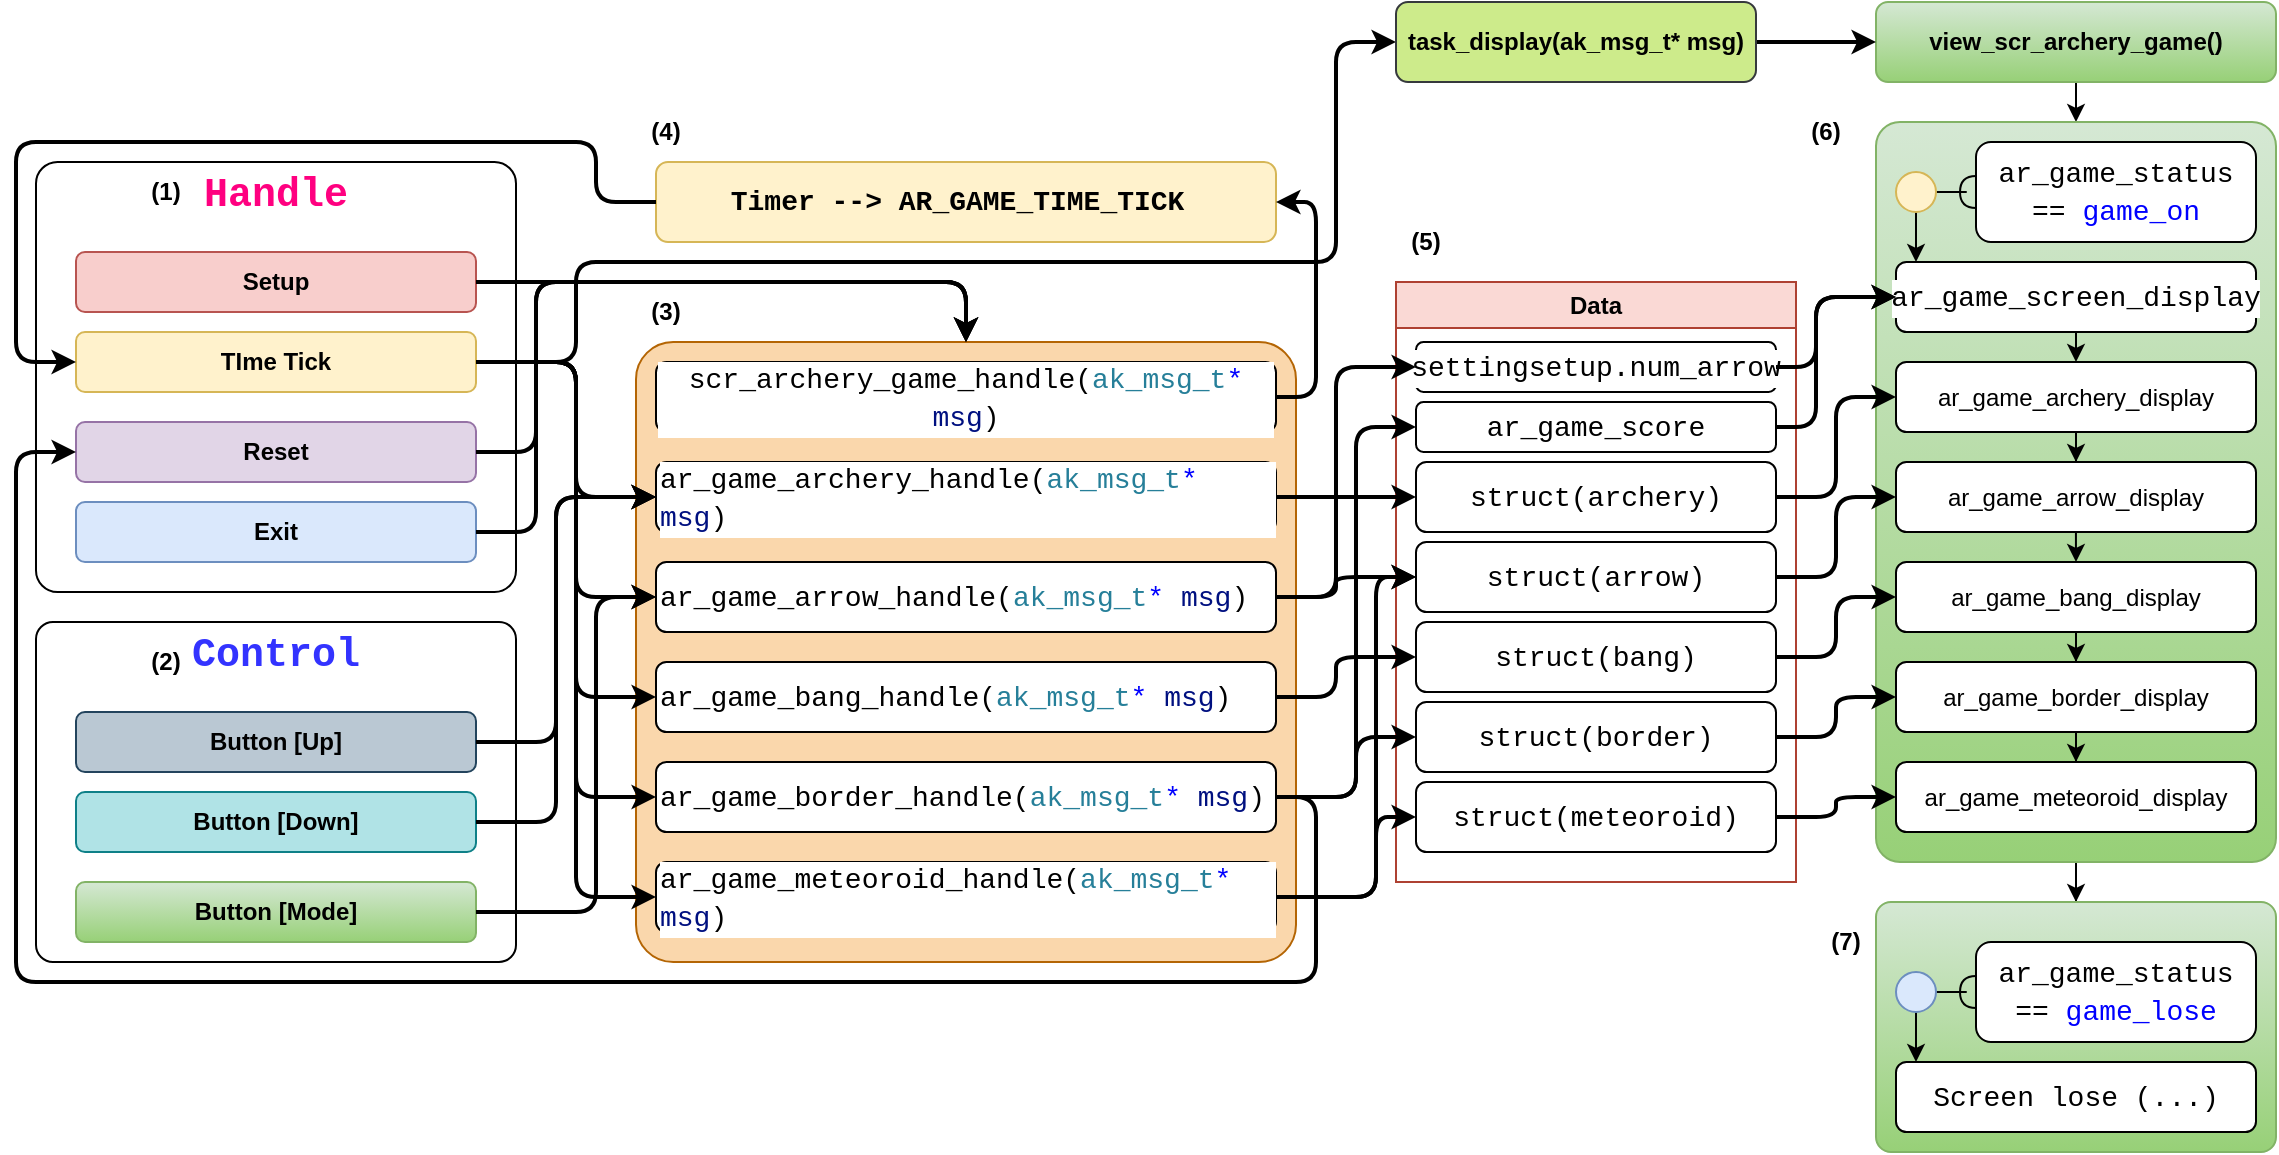 <mxfile version="21.6.8" type="device">
  <diagram name="Page-1" id="SpnayTxxRpMcUlmPbXYU">
    <mxGraphModel dx="612" dy="1035" grid="1" gridSize="10" guides="1" tooltips="1" connect="1" arrows="1" fold="1" page="1" pageScale="1" pageWidth="850" pageHeight="1100" math="0" shadow="0">
      <root>
        <mxCell id="0" />
        <mxCell id="1" parent="0" />
        <mxCell id="gv7uBPnO3ANpOGrqllnX-3" value="" style="rounded=1;whiteSpace=wrap;html=1;arcSize=6;fillColor=#fad7ac;strokeColor=#b46504;" parent="1" vertex="1">
          <mxGeometry x="640" y="250" width="330" height="310" as="geometry" />
        </mxCell>
        <mxCell id="gv7uBPnO3ANpOGrqllnX-65" value="" style="edgeStyle=orthogonalEdgeStyle;rounded=0;orthogonalLoop=1;jettySize=auto;html=1;entryX=0.5;entryY=0;entryDx=0;entryDy=0;" parent="1" target="gv7uBPnO3ANpOGrqllnX-5" edge="1">
          <mxGeometry relative="1" as="geometry">
            <mxPoint x="1360.0" y="120" as="sourcePoint" />
          </mxGeometry>
        </mxCell>
        <mxCell id="gv7uBPnO3ANpOGrqllnX-64" value="" style="edgeStyle=orthogonalEdgeStyle;rounded=0;orthogonalLoop=1;jettySize=auto;html=1;entryX=0.5;entryY=0;entryDx=0;entryDy=0;" parent="1" source="gv7uBPnO3ANpOGrqllnX-5" target="gv7uBPnO3ANpOGrqllnX-48" edge="1">
          <mxGeometry relative="1" as="geometry" />
        </mxCell>
        <mxCell id="gv7uBPnO3ANpOGrqllnX-5" value="" style="rounded=1;whiteSpace=wrap;html=1;arcSize=6;fillColor=#d5e8d4;gradientColor=#97d077;strokeColor=#82b366;" parent="1" vertex="1">
          <mxGeometry x="1260" y="140" width="200" height="370" as="geometry" />
        </mxCell>
        <mxCell id="gv7uBPnO3ANpOGrqllnX-12" value="&lt;div style=&quot;background-color: rgb(255, 255, 255); font-family: Consolas, &amp;quot;Courier New&amp;quot;, monospace; font-size: 14px; line-height: 19px;&quot;&gt;ar_game_archery_handle(&lt;span style=&quot;color: #267f99;&quot;&gt;ak_msg_t&lt;/span&gt;&lt;span style=&quot;color: #0000ff;&quot;&gt;*&lt;/span&gt; &lt;span style=&quot;color: #001080;&quot;&gt;msg&lt;/span&gt;)&lt;/div&gt;" style="rounded=1;whiteSpace=wrap;html=1;align=left;" parent="1" vertex="1">
          <mxGeometry x="650" y="310" width="310" height="35" as="geometry" />
        </mxCell>
        <mxCell id="gv7uBPnO3ANpOGrqllnX-13" value="&lt;div style=&quot;background-color: rgb(255, 255, 255); font-family: Consolas, &amp;quot;Courier New&amp;quot;, monospace; font-size: 14px; line-height: 19px;&quot;&gt;ar_game_bang_handle(&lt;span style=&quot;color: #267f99;&quot;&gt;ak_msg_t&lt;/span&gt;&lt;span style=&quot;color: #0000ff;&quot;&gt;*&lt;/span&gt; &lt;span style=&quot;color: #001080;&quot;&gt;msg&lt;/span&gt;)&lt;/div&gt;" style="rounded=1;whiteSpace=wrap;html=1;align=left;" parent="1" vertex="1">
          <mxGeometry x="650" y="410" width="310" height="35" as="geometry" />
        </mxCell>
        <mxCell id="gv7uBPnO3ANpOGrqllnX-14" value="&lt;div style=&quot;background-color: rgb(255, 255, 255); font-family: Consolas, &amp;quot;Courier New&amp;quot;, monospace; font-size: 14px; line-height: 19px;&quot;&gt;ar_game_arrow_handle(&lt;span style=&quot;color: #267f99;&quot;&gt;ak_msg_t&lt;/span&gt;&lt;span style=&quot;color: #0000ff;&quot;&gt;*&lt;/span&gt; &lt;span style=&quot;color: #001080;&quot;&gt;msg&lt;/span&gt;)&lt;/div&gt;" style="rounded=1;whiteSpace=wrap;html=1;align=left;" parent="1" vertex="1">
          <mxGeometry x="650" y="360" width="310" height="35" as="geometry" />
        </mxCell>
        <mxCell id="gv7uBPnO3ANpOGrqllnX-15" value="&lt;div style=&quot;background-color: rgb(255, 255, 255); font-family: Consolas, &amp;quot;Courier New&amp;quot;, monospace; font-size: 14px; line-height: 19px;&quot;&gt;ar_game_border_handle(&lt;span style=&quot;color: #267f99;&quot;&gt;ak_msg_t&lt;/span&gt;&lt;span style=&quot;color: #0000ff;&quot;&gt;*&lt;/span&gt; &lt;span style=&quot;color: #001080;&quot;&gt;msg&lt;/span&gt;)&lt;/div&gt;" style="rounded=1;whiteSpace=wrap;html=1;align=left;" parent="1" vertex="1">
          <mxGeometry x="650" y="460" width="310" height="35" as="geometry" />
        </mxCell>
        <mxCell id="gv7uBPnO3ANpOGrqllnX-17" value="&lt;div style=&quot;background-color: rgb(255, 255, 255); font-family: Consolas, &amp;quot;Courier New&amp;quot;, monospace; font-size: 14px; line-height: 19px;&quot;&gt;ar_game_meteoroid_handle(&lt;span style=&quot;color: #267f99;&quot;&gt;ak_msg_t&lt;/span&gt;&lt;span style=&quot;color: #0000ff;&quot;&gt;*&lt;/span&gt; &lt;span style=&quot;color: #001080;&quot;&gt;msg&lt;/span&gt;)&lt;/div&gt;" style="rounded=1;whiteSpace=wrap;html=1;align=left;" parent="1" vertex="1">
          <mxGeometry x="650" y="510" width="310" height="35" as="geometry" />
        </mxCell>
        <mxCell id="gv7uBPnO3ANpOGrqllnX-33" value="" style="edgeStyle=orthogonalEdgeStyle;rounded=0;orthogonalLoop=1;jettySize=auto;html=1;exitX=0.5;exitY=1;exitDx=0;exitDy=0;entryX=0.5;entryY=0;entryDx=0;entryDy=0;" parent="1" source="gv7uBPnO3ANpOGrqllnX-28" target="gv7uBPnO3ANpOGrqllnX-24" edge="1">
          <mxGeometry relative="1" as="geometry" />
        </mxCell>
        <mxCell id="gv7uBPnO3ANpOGrqllnX-37" value="" style="edgeStyle=orthogonalEdgeStyle;rounded=0;orthogonalLoop=1;jettySize=auto;html=1;entryX=0.5;entryY=0;entryDx=0;entryDy=0;" parent="1" source="gv7uBPnO3ANpOGrqllnX-24" target="gv7uBPnO3ANpOGrqllnX-26" edge="1">
          <mxGeometry relative="1" as="geometry" />
        </mxCell>
        <mxCell id="gv7uBPnO3ANpOGrqllnX-24" value="ar_game_archery_display" style="rounded=1;whiteSpace=wrap;html=1;" parent="1" vertex="1">
          <mxGeometry x="1270" y="260" width="180" height="35" as="geometry" />
        </mxCell>
        <mxCell id="gv7uBPnO3ANpOGrqllnX-41" value="" style="edgeStyle=orthogonalEdgeStyle;rounded=0;orthogonalLoop=1;jettySize=auto;html=1;entryX=0.5;entryY=0;entryDx=0;entryDy=0;" parent="1" source="gv7uBPnO3ANpOGrqllnX-25" target="gv7uBPnO3ANpOGrqllnX-27" edge="1">
          <mxGeometry relative="1" as="geometry" />
        </mxCell>
        <mxCell id="gv7uBPnO3ANpOGrqllnX-25" value="ar_game_bang_display" style="rounded=1;whiteSpace=wrap;html=1;" parent="1" vertex="1">
          <mxGeometry x="1270" y="360" width="180" height="35" as="geometry" />
        </mxCell>
        <mxCell id="gv7uBPnO3ANpOGrqllnX-40" value="" style="edgeStyle=orthogonalEdgeStyle;rounded=0;orthogonalLoop=1;jettySize=auto;html=1;entryX=0.5;entryY=0;entryDx=0;entryDy=0;" parent="1" target="gv7uBPnO3ANpOGrqllnX-25" edge="1">
          <mxGeometry relative="1" as="geometry">
            <mxPoint x="1359.97" y="340" as="sourcePoint" />
            <mxPoint x="1359.97" y="355" as="targetPoint" />
          </mxGeometry>
        </mxCell>
        <mxCell id="gv7uBPnO3ANpOGrqllnX-26" value="ar_game_arrow_display" style="rounded=1;whiteSpace=wrap;html=1;" parent="1" vertex="1">
          <mxGeometry x="1270" y="310" width="180" height="35" as="geometry" />
        </mxCell>
        <mxCell id="gv7uBPnO3ANpOGrqllnX-42" value="" style="edgeStyle=orthogonalEdgeStyle;rounded=0;orthogonalLoop=1;jettySize=auto;html=1;" parent="1" source="gv7uBPnO3ANpOGrqllnX-27" target="gv7uBPnO3ANpOGrqllnX-29" edge="1">
          <mxGeometry relative="1" as="geometry" />
        </mxCell>
        <mxCell id="gv7uBPnO3ANpOGrqllnX-27" value="ar_game_border_display" style="rounded=1;whiteSpace=wrap;html=1;" parent="1" vertex="1">
          <mxGeometry x="1270" y="410" width="180" height="35" as="geometry" />
        </mxCell>
        <mxCell id="gv7uBPnO3ANpOGrqllnX-28" value="&lt;div style=&quot;background-color: rgb(255, 255, 255); font-family: Consolas, &amp;quot;Courier New&amp;quot;, monospace; font-size: 14px; line-height: 19px;&quot;&gt;ar_game_screen_display&lt;/div&gt;" style="rounded=1;whiteSpace=wrap;html=1;" parent="1" vertex="1">
          <mxGeometry x="1270" y="210" width="180" height="35" as="geometry" />
        </mxCell>
        <mxCell id="gv7uBPnO3ANpOGrqllnX-29" value="ar_game_meteoroid_display" style="rounded=1;whiteSpace=wrap;html=1;" parent="1" vertex="1">
          <mxGeometry x="1270" y="460" width="180" height="35" as="geometry" />
        </mxCell>
        <mxCell id="gv7uBPnO3ANpOGrqllnX-44" value="" style="edgeStyle=orthogonalEdgeStyle;rounded=1;orthogonalLoop=1;jettySize=auto;html=1;endArrow=halfCircle;endFill=0;" parent="1" source="gv7uBPnO3ANpOGrqllnX-45" target="gv7uBPnO3ANpOGrqllnX-46" edge="1">
          <mxGeometry relative="1" as="geometry" />
        </mxCell>
        <mxCell id="gv7uBPnO3ANpOGrqllnX-47" value="" style="edgeStyle=orthogonalEdgeStyle;rounded=0;orthogonalLoop=1;jettySize=auto;html=1;" parent="1" source="gv7uBPnO3ANpOGrqllnX-45" edge="1">
          <mxGeometry relative="1" as="geometry">
            <mxPoint x="1280" y="210" as="targetPoint" />
            <Array as="points">
              <mxPoint x="1280" y="210" />
            </Array>
          </mxGeometry>
        </mxCell>
        <mxCell id="gv7uBPnO3ANpOGrqllnX-45" value="" style="ellipse;whiteSpace=wrap;html=1;rounded=1;fillColor=#fff2cc;strokeColor=#d6b656;" parent="1" vertex="1">
          <mxGeometry x="1270" y="165" width="20" height="20" as="geometry" />
        </mxCell>
        <mxCell id="gv7uBPnO3ANpOGrqllnX-46" value="&lt;div style=&quot;background-color: rgb(255, 255, 255); font-family: Consolas, &amp;quot;Courier New&amp;quot;, monospace; font-size: 14px; line-height: 19px;&quot;&gt;&lt;div style=&quot;line-height: 19px;&quot;&gt;ar_game_status&lt;/div&gt;&lt;div style=&quot;line-height: 19px;&quot;&gt;== &lt;span style=&quot;color: #0000ff;&quot;&gt;game_on&lt;/span&gt;&lt;/div&gt;&lt;/div&gt;" style="whiteSpace=wrap;html=1;rounded=1;" parent="1" vertex="1">
          <mxGeometry x="1310" y="150" width="140" height="50" as="geometry" />
        </mxCell>
        <mxCell id="gv7uBPnO3ANpOGrqllnX-48" value="" style="rounded=1;whiteSpace=wrap;html=1;arcSize=6;fillColor=#d5e8d4;gradientColor=#97d077;strokeColor=#82b366;" parent="1" vertex="1">
          <mxGeometry x="1260" y="530" width="200" height="125" as="geometry" />
        </mxCell>
        <mxCell id="gv7uBPnO3ANpOGrqllnX-58" value="&lt;div style=&quot;background-color: rgb(255, 255, 255); font-family: Consolas, &amp;quot;Courier New&amp;quot;, monospace; font-size: 14px; line-height: 19px;&quot;&gt;Screen lose (...)&lt;/div&gt;" style="rounded=1;whiteSpace=wrap;html=1;" parent="1" vertex="1">
          <mxGeometry x="1270" y="610" width="180" height="35" as="geometry" />
        </mxCell>
        <mxCell id="gv7uBPnO3ANpOGrqllnX-60" value="" style="edgeStyle=orthogonalEdgeStyle;rounded=1;orthogonalLoop=1;jettySize=auto;html=1;endArrow=halfCircle;endFill=0;" parent="1" source="gv7uBPnO3ANpOGrqllnX-62" target="gv7uBPnO3ANpOGrqllnX-63" edge="1">
          <mxGeometry relative="1" as="geometry" />
        </mxCell>
        <mxCell id="gv7uBPnO3ANpOGrqllnX-61" value="" style="edgeStyle=orthogonalEdgeStyle;rounded=0;orthogonalLoop=1;jettySize=auto;html=1;" parent="1" source="gv7uBPnO3ANpOGrqllnX-62" edge="1">
          <mxGeometry relative="1" as="geometry">
            <mxPoint x="1280" y="610" as="targetPoint" />
            <Array as="points">
              <mxPoint x="1280" y="610" />
            </Array>
          </mxGeometry>
        </mxCell>
        <mxCell id="gv7uBPnO3ANpOGrqllnX-62" value="" style="ellipse;whiteSpace=wrap;html=1;rounded=1;fillColor=#dae8fc;strokeColor=#6c8ebf;" parent="1" vertex="1">
          <mxGeometry x="1270" y="565" width="20" height="20" as="geometry" />
        </mxCell>
        <mxCell id="gv7uBPnO3ANpOGrqllnX-63" value="&lt;div style=&quot;background-color: rgb(255, 255, 255); font-family: Consolas, &amp;quot;Courier New&amp;quot;, monospace; font-size: 14px; line-height: 19px;&quot;&gt;&lt;div style=&quot;line-height: 19px;&quot;&gt;ar_game_status&lt;/div&gt;&lt;div style=&quot;line-height: 19px;&quot;&gt;== &lt;span style=&quot;color: #0000ff;&quot;&gt;game_lose&lt;/span&gt;&lt;/div&gt;&lt;/div&gt;" style="whiteSpace=wrap;html=1;rounded=1;" parent="1" vertex="1">
          <mxGeometry x="1310" y="550" width="140" height="50" as="geometry" />
        </mxCell>
        <mxCell id="gv7uBPnO3ANpOGrqllnX-68" value="Data" style="swimlane;whiteSpace=wrap;html=1;fillColor=#fad9d5;strokeColor=#ae4132;" parent="1" vertex="1">
          <mxGeometry x="1020" y="220" width="200" height="300" as="geometry" />
        </mxCell>
        <mxCell id="gv7uBPnO3ANpOGrqllnX-69" value="&lt;div style=&quot;background-color: rgb(255, 255, 255); font-family: Consolas, &amp;quot;Courier New&amp;quot;, monospace; font-size: 14px; line-height: 19px;&quot;&gt;settingsetup.num_arrow&lt;/div&gt;" style="rounded=1;whiteSpace=wrap;html=1;" parent="gv7uBPnO3ANpOGrqllnX-68" vertex="1">
          <mxGeometry x="10" y="30" width="180" height="25" as="geometry" />
        </mxCell>
        <mxCell id="gv7uBPnO3ANpOGrqllnX-70" value="&lt;div style=&quot;background-color: rgb(255, 255, 255); font-family: Consolas, &amp;quot;Courier New&amp;quot;, monospace; font-size: 14px; line-height: 19px;&quot;&gt;&lt;div style=&quot;line-height: 19px;&quot;&gt;ar_game_score&lt;/div&gt;&lt;/div&gt;" style="rounded=1;whiteSpace=wrap;html=1;" parent="gv7uBPnO3ANpOGrqllnX-68" vertex="1">
          <mxGeometry x="10" y="60" width="180" height="25" as="geometry" />
        </mxCell>
        <mxCell id="gv7uBPnO3ANpOGrqllnX-71" value="&lt;div style=&quot;background-color: rgb(255, 255, 255); font-family: Consolas, &amp;quot;Courier New&amp;quot;, monospace; font-size: 14px; line-height: 19px;&quot;&gt;&lt;div style=&quot;line-height: 19px;&quot;&gt;struct(archery)&lt;/div&gt;&lt;/div&gt;" style="rounded=1;whiteSpace=wrap;html=1;" parent="gv7uBPnO3ANpOGrqllnX-68" vertex="1">
          <mxGeometry x="10" y="90" width="180" height="35" as="geometry" />
        </mxCell>
        <mxCell id="gv7uBPnO3ANpOGrqllnX-72" value="&lt;div style=&quot;background-color: rgb(255, 255, 255); font-family: Consolas, &amp;quot;Courier New&amp;quot;, monospace; font-size: 14px; line-height: 19px;&quot;&gt;&lt;div style=&quot;line-height: 19px;&quot;&gt;struct(arrow)&lt;/div&gt;&lt;/div&gt;" style="rounded=1;whiteSpace=wrap;html=1;" parent="gv7uBPnO3ANpOGrqllnX-68" vertex="1">
          <mxGeometry x="10" y="130" width="180" height="35" as="geometry" />
        </mxCell>
        <mxCell id="gv7uBPnO3ANpOGrqllnX-73" value="&lt;div style=&quot;background-color: rgb(255, 255, 255); font-family: Consolas, &amp;quot;Courier New&amp;quot;, monospace; font-size: 14px; line-height: 19px;&quot;&gt;&lt;div style=&quot;line-height: 19px;&quot;&gt;struct(bang)&lt;/div&gt;&lt;/div&gt;" style="rounded=1;whiteSpace=wrap;html=1;" parent="gv7uBPnO3ANpOGrqllnX-68" vertex="1">
          <mxGeometry x="10" y="170" width="180" height="35" as="geometry" />
        </mxCell>
        <mxCell id="gv7uBPnO3ANpOGrqllnX-74" value="&lt;div style=&quot;background-color: rgb(255, 255, 255); font-family: Consolas, &amp;quot;Courier New&amp;quot;, monospace; font-size: 14px; line-height: 19px;&quot;&gt;&lt;div style=&quot;line-height: 19px;&quot;&gt;struct(border)&lt;/div&gt;&lt;/div&gt;" style="rounded=1;whiteSpace=wrap;html=1;" parent="gv7uBPnO3ANpOGrqllnX-68" vertex="1">
          <mxGeometry x="10" y="210" width="180" height="35" as="geometry" />
        </mxCell>
        <mxCell id="gv7uBPnO3ANpOGrqllnX-75" value="&lt;div style=&quot;background-color: rgb(255, 255, 255); font-family: Consolas, &amp;quot;Courier New&amp;quot;, monospace; font-size: 14px; line-height: 19px;&quot;&gt;&lt;div style=&quot;line-height: 19px;&quot;&gt;struct(meteoroid)&lt;/div&gt;&lt;/div&gt;" style="rounded=1;whiteSpace=wrap;html=1;" parent="gv7uBPnO3ANpOGrqllnX-68" vertex="1">
          <mxGeometry x="10" y="250" width="180" height="35" as="geometry" />
        </mxCell>
        <mxCell id="gv7uBPnO3ANpOGrqllnX-2" value="&lt;div style=&quot;background-color: rgb(255, 255, 255); font-family: Consolas, &amp;quot;Courier New&amp;quot;, monospace; font-size: 14px; line-height: 19px;&quot;&gt;scr_archery_game_handle(&lt;span style=&quot;color: #267f99;&quot;&gt;ak_msg_t&lt;/span&gt;&lt;span style=&quot;color: #0000ff;&quot;&gt;*&lt;/span&gt; &lt;span style=&quot;color: #001080;&quot;&gt;msg&lt;/span&gt;)&lt;/div&gt;" style="rounded=1;whiteSpace=wrap;html=1;" parent="1" vertex="1">
          <mxGeometry x="650" y="260" width="310" height="35" as="geometry" />
        </mxCell>
        <mxCell id="gv7uBPnO3ANpOGrqllnX-77" value="&lt;div style=&quot;background-color: rgb(255, 255, 255); font-family: Consolas, &amp;quot;Courier New&amp;quot;, monospace; line-height: 19px;&quot;&gt;&lt;font color=&quot;#ff0080&quot; style=&quot;font-size: 20px;&quot;&gt;&lt;b&gt;Handle&lt;/b&gt;&lt;/font&gt;&lt;/div&gt;" style="rounded=1;whiteSpace=wrap;html=1;verticalAlign=top;arcSize=5;" parent="1" vertex="1">
          <mxGeometry x="340" y="160" width="240" height="215" as="geometry" />
        </mxCell>
        <mxCell id="gv7uBPnO3ANpOGrqllnX-6" value="Setup" style="rounded=1;whiteSpace=wrap;html=1;fillColor=#f8cecc;strokeColor=#b85450;fontStyle=1" parent="1" vertex="1">
          <mxGeometry x="360" y="205" width="200" height="30" as="geometry" />
        </mxCell>
        <mxCell id="gv7uBPnO3ANpOGrqllnX-7" value="Exit" style="rounded=1;whiteSpace=wrap;html=1;fontStyle=1;fillColor=#dae8fc;strokeColor=#6c8ebf;" parent="1" vertex="1">
          <mxGeometry x="360" y="330" width="200" height="30" as="geometry" />
        </mxCell>
        <mxCell id="gv7uBPnO3ANpOGrqllnX-8" value="TIme Tick" style="rounded=1;whiteSpace=wrap;html=1;fontStyle=1;fillColor=#fff2cc;strokeColor=#d6b656;" parent="1" vertex="1">
          <mxGeometry x="360" y="245" width="200" height="30" as="geometry" />
        </mxCell>
        <mxCell id="gv7uBPnO3ANpOGrqllnX-78" value="Reset" style="rounded=1;whiteSpace=wrap;html=1;fontStyle=1;fillColor=#e1d5e7;strokeColor=#9673a6;" parent="1" vertex="1">
          <mxGeometry x="360" y="290" width="200" height="30" as="geometry" />
        </mxCell>
        <mxCell id="gv7uBPnO3ANpOGrqllnX-79" value="&lt;div style=&quot;background-color: rgb(255, 255, 255); font-family: Consolas, &amp;quot;Courier New&amp;quot;, monospace; line-height: 19px;&quot;&gt;&lt;font color=&quot;#3333ff&quot; style=&quot;font-size: 20px;&quot;&gt;&lt;b&gt;Control&lt;/b&gt;&lt;/font&gt;&lt;/div&gt;" style="rounded=1;whiteSpace=wrap;html=1;verticalAlign=top;arcSize=5;" parent="1" vertex="1">
          <mxGeometry x="340" y="390" width="240" height="170" as="geometry" />
        </mxCell>
        <mxCell id="gv7uBPnO3ANpOGrqllnX-80" value="Button [Up]" style="rounded=1;whiteSpace=wrap;html=1;fillColor=#bac8d3;strokeColor=#23445d;fontStyle=1" parent="1" vertex="1">
          <mxGeometry x="360" y="435" width="200" height="30" as="geometry" />
        </mxCell>
        <mxCell id="gv7uBPnO3ANpOGrqllnX-82" value="Button [Down]" style="rounded=1;whiteSpace=wrap;html=1;fillColor=#b0e3e6;strokeColor=#0e8088;fontStyle=1" parent="1" vertex="1">
          <mxGeometry x="360" y="475" width="200" height="30" as="geometry" />
        </mxCell>
        <mxCell id="gv7uBPnO3ANpOGrqllnX-83" value="Button [Mode]" style="rounded=1;whiteSpace=wrap;html=1;fillColor=#d5e8d4;gradientColor=#97d077;strokeColor=#82b366;fontStyle=1" parent="1" vertex="1">
          <mxGeometry x="360" y="520" width="200" height="30" as="geometry" />
        </mxCell>
        <mxCell id="gv7uBPnO3ANpOGrqllnX-85" value="" style="edgeStyle=orthogonalEdgeStyle;orthogonalLoop=1;jettySize=auto;html=1;entryX=0;entryY=0.5;entryDx=0;entryDy=0;strokeWidth=2;shadow=0;exitX=1;exitY=0.5;exitDx=0;exitDy=0;rounded=1;" parent="1" source="gv7uBPnO3ANpOGrqllnX-8" target="gv7uBPnO3ANpOGrqllnX-12" edge="1">
          <mxGeometry relative="1" as="geometry">
            <Array as="points">
              <mxPoint x="610" y="260" />
              <mxPoint x="610" y="328" />
            </Array>
          </mxGeometry>
        </mxCell>
        <mxCell id="gv7uBPnO3ANpOGrqllnX-86" value="" style="edgeStyle=orthogonalEdgeStyle;orthogonalLoop=1;jettySize=auto;html=1;entryX=0;entryY=0.5;entryDx=0;entryDy=0;strokeWidth=2;shadow=0;exitX=1;exitY=0.5;exitDx=0;exitDy=0;rounded=1;" parent="1" source="gv7uBPnO3ANpOGrqllnX-8" target="gv7uBPnO3ANpOGrqllnX-14" edge="1">
          <mxGeometry relative="1" as="geometry">
            <mxPoint x="560" y="220" as="sourcePoint" />
            <mxPoint x="650" y="330" as="targetPoint" />
            <Array as="points">
              <mxPoint x="610" y="260" />
              <mxPoint x="610" y="378" />
            </Array>
          </mxGeometry>
        </mxCell>
        <mxCell id="gv7uBPnO3ANpOGrqllnX-87" value="" style="edgeStyle=orthogonalEdgeStyle;orthogonalLoop=1;jettySize=auto;html=1;entryX=0;entryY=0.5;entryDx=0;entryDy=0;strokeWidth=2;shadow=0;exitX=1;exitY=0.5;exitDx=0;exitDy=0;rounded=1;" parent="1" source="gv7uBPnO3ANpOGrqllnX-8" target="gv7uBPnO3ANpOGrqllnX-13" edge="1">
          <mxGeometry relative="1" as="geometry">
            <mxPoint x="580" y="240" as="sourcePoint" />
            <mxPoint x="670" y="348" as="targetPoint" />
            <Array as="points">
              <mxPoint x="610" y="260" />
              <mxPoint x="610" y="428" />
            </Array>
          </mxGeometry>
        </mxCell>
        <mxCell id="gv7uBPnO3ANpOGrqllnX-88" value="" style="edgeStyle=orthogonalEdgeStyle;orthogonalLoop=1;jettySize=auto;html=1;entryX=0;entryY=0.5;entryDx=0;entryDy=0;strokeWidth=2;shadow=0;exitX=1;exitY=0.5;exitDx=0;exitDy=0;rounded=1;" parent="1" source="gv7uBPnO3ANpOGrqllnX-8" target="gv7uBPnO3ANpOGrqllnX-15" edge="1">
          <mxGeometry relative="1" as="geometry">
            <mxPoint x="560" y="220" as="sourcePoint" />
            <mxPoint x="680" y="358" as="targetPoint" />
            <Array as="points">
              <mxPoint x="610" y="260" />
              <mxPoint x="610" y="478" />
            </Array>
          </mxGeometry>
        </mxCell>
        <mxCell id="gv7uBPnO3ANpOGrqllnX-89" value="" style="edgeStyle=orthogonalEdgeStyle;orthogonalLoop=1;jettySize=auto;html=1;entryX=0;entryY=0.5;entryDx=0;entryDy=0;strokeWidth=2;shadow=0;exitX=1;exitY=0.5;exitDx=0;exitDy=0;rounded=1;" parent="1" source="gv7uBPnO3ANpOGrqllnX-8" target="gv7uBPnO3ANpOGrqllnX-17" edge="1">
          <mxGeometry relative="1" as="geometry">
            <mxPoint x="600" y="260" as="sourcePoint" />
            <mxPoint x="690" y="368" as="targetPoint" />
            <Array as="points">
              <mxPoint x="610" y="260" />
              <mxPoint x="610" y="528" />
            </Array>
          </mxGeometry>
        </mxCell>
        <mxCell id="gv7uBPnO3ANpOGrqllnX-90" value="" style="edgeStyle=orthogonalEdgeStyle;orthogonalLoop=1;jettySize=auto;html=1;entryX=0;entryY=0.5;entryDx=0;entryDy=0;strokeWidth=2;curved=1;shadow=0;exitX=1;exitY=0.5;exitDx=0;exitDy=0;" parent="1" source="gv7uBPnO3ANpOGrqllnX-12" target="gv7uBPnO3ANpOGrqllnX-71" edge="1">
          <mxGeometry relative="1" as="geometry">
            <mxPoint x="920" y="223.5" as="sourcePoint" />
            <mxPoint x="1010" y="531.5" as="targetPoint" />
          </mxGeometry>
        </mxCell>
        <mxCell id="gv7uBPnO3ANpOGrqllnX-91" value="" style="edgeStyle=orthogonalEdgeStyle;orthogonalLoop=1;jettySize=auto;html=1;entryX=0;entryY=0.5;entryDx=0;entryDy=0;strokeWidth=2;shadow=0;exitX=1;exitY=0.5;exitDx=0;exitDy=0;rounded=1;" parent="1" source="gv7uBPnO3ANpOGrqllnX-14" target="gv7uBPnO3ANpOGrqllnX-72" edge="1">
          <mxGeometry relative="1" as="geometry">
            <mxPoint x="929.48" y="216" as="sourcePoint" />
            <mxPoint x="1019.48" y="524" as="targetPoint" />
            <Array as="points">
              <mxPoint x="990" y="378" />
              <mxPoint x="990" y="368" />
            </Array>
          </mxGeometry>
        </mxCell>
        <mxCell id="gv7uBPnO3ANpOGrqllnX-92" value="" style="edgeStyle=orthogonalEdgeStyle;orthogonalLoop=1;jettySize=auto;html=1;entryX=0;entryY=0.5;entryDx=0;entryDy=0;strokeWidth=2;shadow=0;exitX=1;exitY=0.5;exitDx=0;exitDy=0;rounded=1;" parent="1" source="gv7uBPnO3ANpOGrqllnX-17" target="gv7uBPnO3ANpOGrqllnX-75" edge="1">
          <mxGeometry relative="1" as="geometry">
            <mxPoint x="960" y="421" as="sourcePoint" />
            <mxPoint x="1050" y="729" as="targetPoint" />
            <Array as="points">
              <mxPoint x="1010" y="528" />
              <mxPoint x="1010" y="488" />
            </Array>
          </mxGeometry>
        </mxCell>
        <mxCell id="gv7uBPnO3ANpOGrqllnX-93" value="" style="edgeStyle=orthogonalEdgeStyle;orthogonalLoop=1;jettySize=auto;html=1;entryX=0;entryY=0.5;entryDx=0;entryDy=0;strokeWidth=2;shadow=0;exitX=1;exitY=0.5;exitDx=0;exitDy=0;rounded=1;" parent="1" source="gv7uBPnO3ANpOGrqllnX-17" target="gv7uBPnO3ANpOGrqllnX-72" edge="1">
          <mxGeometry relative="1" as="geometry">
            <mxPoint x="970" y="538" as="sourcePoint" />
            <mxPoint x="1040" y="498" as="targetPoint" />
            <Array as="points">
              <mxPoint x="1010" y="528" />
              <mxPoint x="1010" y="368" />
            </Array>
          </mxGeometry>
        </mxCell>
        <mxCell id="gv7uBPnO3ANpOGrqllnX-94" value="" style="edgeStyle=orthogonalEdgeStyle;orthogonalLoop=1;jettySize=auto;html=1;entryX=0;entryY=0.5;entryDx=0;entryDy=0;strokeWidth=2;shadow=0;exitX=1;exitY=0.5;exitDx=0;exitDy=0;rounded=1;" parent="1" source="gv7uBPnO3ANpOGrqllnX-15" target="gv7uBPnO3ANpOGrqllnX-70" edge="1">
          <mxGeometry relative="1" as="geometry">
            <mxPoint x="980" y="548" as="sourcePoint" />
            <mxPoint x="1050" y="508" as="targetPoint" />
            <Array as="points">
              <mxPoint x="1000" y="478" />
              <mxPoint x="1000" y="293" />
            </Array>
          </mxGeometry>
        </mxCell>
        <mxCell id="gv7uBPnO3ANpOGrqllnX-95" value="" style="edgeStyle=orthogonalEdgeStyle;orthogonalLoop=1;jettySize=auto;html=1;entryX=0;entryY=0.5;entryDx=0;entryDy=0;strokeWidth=2;shadow=0;exitX=1;exitY=0.5;exitDx=0;exitDy=0;rounded=1;" parent="1" source="gv7uBPnO3ANpOGrqllnX-15" target="gv7uBPnO3ANpOGrqllnX-74" edge="1">
          <mxGeometry relative="1" as="geometry">
            <mxPoint x="990" y="558" as="sourcePoint" />
            <mxPoint x="1060" y="518" as="targetPoint" />
            <Array as="points">
              <mxPoint x="1000" y="478" />
              <mxPoint x="1000" y="448" />
            </Array>
          </mxGeometry>
        </mxCell>
        <mxCell id="gv7uBPnO3ANpOGrqllnX-97" value="" style="edgeStyle=orthogonalEdgeStyle;orthogonalLoop=1;jettySize=auto;html=1;entryX=0;entryY=0.5;entryDx=0;entryDy=0;strokeWidth=2;shadow=0;exitX=1;exitY=0.5;exitDx=0;exitDy=0;rounded=1;" parent="1" source="gv7uBPnO3ANpOGrqllnX-14" target="gv7uBPnO3ANpOGrqllnX-69" edge="1">
          <mxGeometry relative="1" as="geometry">
            <mxPoint x="1010" y="578" as="sourcePoint" />
            <mxPoint x="1080" y="538" as="targetPoint" />
            <Array as="points">
              <mxPoint x="990" y="378" />
              <mxPoint x="990" y="263" />
            </Array>
          </mxGeometry>
        </mxCell>
        <mxCell id="gv7uBPnO3ANpOGrqllnX-98" value="" style="edgeStyle=orthogonalEdgeStyle;orthogonalLoop=1;jettySize=auto;html=1;entryX=0.5;entryY=0;entryDx=0;entryDy=0;strokeWidth=2;shadow=0;exitX=1;exitY=0.5;exitDx=0;exitDy=0;rounded=1;" parent="1" source="gv7uBPnO3ANpOGrqllnX-6" target="gv7uBPnO3ANpOGrqllnX-3" edge="1">
          <mxGeometry relative="1" as="geometry">
            <mxPoint x="589" y="240" as="sourcePoint" />
            <mxPoint x="659" y="200" as="targetPoint" />
          </mxGeometry>
        </mxCell>
        <mxCell id="gv7uBPnO3ANpOGrqllnX-99" value="" style="edgeStyle=orthogonalEdgeStyle;orthogonalLoop=1;jettySize=auto;html=1;entryX=0.5;entryY=0;entryDx=0;entryDy=0;strokeWidth=2;shadow=0;exitX=1;exitY=0.5;exitDx=0;exitDy=0;rounded=1;" parent="1" source="gv7uBPnO3ANpOGrqllnX-78" target="gv7uBPnO3ANpOGrqllnX-3" edge="1">
          <mxGeometry relative="1" as="geometry">
            <mxPoint x="569.48" y="250" as="sourcePoint" />
            <mxPoint x="639.48" y="210" as="targetPoint" />
            <Array as="points">
              <mxPoint x="590" y="305" />
              <mxPoint x="590" y="220" />
              <mxPoint x="805" y="220" />
            </Array>
          </mxGeometry>
        </mxCell>
        <mxCell id="gv7uBPnO3ANpOGrqllnX-100" value="" style="edgeStyle=orthogonalEdgeStyle;orthogonalLoop=1;jettySize=auto;html=1;entryX=0.5;entryY=0;entryDx=0;entryDy=0;strokeWidth=2;shadow=0;exitX=1;exitY=0.5;exitDx=0;exitDy=0;rounded=1;" parent="1" source="gv7uBPnO3ANpOGrqllnX-7" target="gv7uBPnO3ANpOGrqllnX-3" edge="1">
          <mxGeometry relative="1" as="geometry">
            <mxPoint x="570" y="345" as="sourcePoint" />
            <mxPoint x="630" y="304.48" as="targetPoint" />
            <Array as="points">
              <mxPoint x="590" y="345" />
              <mxPoint x="590" y="220" />
              <mxPoint x="805" y="220" />
            </Array>
          </mxGeometry>
        </mxCell>
        <mxCell id="gv7uBPnO3ANpOGrqllnX-101" value="" style="edgeStyle=orthogonalEdgeStyle;orthogonalLoop=1;jettySize=auto;html=1;entryX=0;entryY=0.5;entryDx=0;entryDy=0;strokeWidth=2;shadow=0;exitX=1;exitY=0.5;exitDx=0;exitDy=0;rounded=1;" parent="1" source="gv7uBPnO3ANpOGrqllnX-80" target="gv7uBPnO3ANpOGrqllnX-12" edge="1">
          <mxGeometry relative="1" as="geometry">
            <mxPoint x="550" y="589" as="sourcePoint" />
            <mxPoint x="620" y="549" as="targetPoint" />
            <Array as="points">
              <mxPoint x="600" y="450" />
              <mxPoint x="600" y="328" />
            </Array>
          </mxGeometry>
        </mxCell>
        <mxCell id="gv7uBPnO3ANpOGrqllnX-102" value="" style="edgeStyle=orthogonalEdgeStyle;orthogonalLoop=1;jettySize=auto;html=1;entryX=0;entryY=0.5;entryDx=0;entryDy=0;strokeWidth=2;shadow=0;exitX=1;exitY=0.5;exitDx=0;exitDy=0;rounded=1;" parent="1" source="gv7uBPnO3ANpOGrqllnX-82" target="gv7uBPnO3ANpOGrqllnX-12" edge="1">
          <mxGeometry relative="1" as="geometry">
            <mxPoint x="569.48" y="549.48" as="sourcePoint" />
            <mxPoint x="639.48" y="509.48" as="targetPoint" />
            <Array as="points">
              <mxPoint x="600" y="490" />
              <mxPoint x="600" y="328" />
            </Array>
          </mxGeometry>
        </mxCell>
        <mxCell id="gv7uBPnO3ANpOGrqllnX-103" value="" style="edgeStyle=orthogonalEdgeStyle;orthogonalLoop=1;jettySize=auto;html=1;entryX=0;entryY=0.5;entryDx=0;entryDy=0;strokeWidth=2;shadow=0;exitX=1;exitY=0.5;exitDx=0;exitDy=0;rounded=1;" parent="1" source="gv7uBPnO3ANpOGrqllnX-83" target="gv7uBPnO3ANpOGrqllnX-14" edge="1">
          <mxGeometry relative="1" as="geometry">
            <mxPoint x="550" y="622.24" as="sourcePoint" />
            <mxPoint x="620" y="582.24" as="targetPoint" />
            <Array as="points">
              <mxPoint x="620" y="535" />
              <mxPoint x="620" y="378" />
            </Array>
          </mxGeometry>
        </mxCell>
        <mxCell id="gv7uBPnO3ANpOGrqllnX-104" value="" style="edgeStyle=orthogonalEdgeStyle;orthogonalLoop=1;jettySize=auto;html=1;entryX=0;entryY=0.5;entryDx=0;entryDy=0;strokeWidth=2;shadow=0;exitX=1;exitY=0.5;exitDx=0;exitDy=0;rounded=1;" parent="1" source="gv7uBPnO3ANpOGrqllnX-69" target="gv7uBPnO3ANpOGrqllnX-28" edge="1">
          <mxGeometry relative="1" as="geometry">
            <mxPoint x="1140" y="184.48" as="sourcePoint" />
            <mxPoint x="1210" y="144.48" as="targetPoint" />
            <Array as="points">
              <mxPoint x="1230" y="262" />
              <mxPoint x="1230" y="228" />
            </Array>
          </mxGeometry>
        </mxCell>
        <mxCell id="gv7uBPnO3ANpOGrqllnX-105" value="" style="edgeStyle=orthogonalEdgeStyle;orthogonalLoop=1;jettySize=auto;html=1;entryX=0;entryY=0.5;entryDx=0;entryDy=0;strokeWidth=2;shadow=0;exitX=1;exitY=0.5;exitDx=0;exitDy=0;rounded=1;" parent="1" source="gv7uBPnO3ANpOGrqllnX-70" target="gv7uBPnO3ANpOGrqllnX-28" edge="1">
          <mxGeometry relative="1" as="geometry">
            <mxPoint x="1090" y="658" as="sourcePoint" />
            <mxPoint x="1160" y="618" as="targetPoint" />
            <Array as="points">
              <mxPoint x="1230" y="292" />
              <mxPoint x="1230" y="228" />
            </Array>
          </mxGeometry>
        </mxCell>
        <mxCell id="gv7uBPnO3ANpOGrqllnX-106" value="" style="edgeStyle=orthogonalEdgeStyle;orthogonalLoop=1;jettySize=auto;html=1;entryX=0;entryY=0.5;entryDx=0;entryDy=0;strokeWidth=2;shadow=0;exitX=1;exitY=0.5;exitDx=0;exitDy=0;rounded=1;" parent="1" source="gv7uBPnO3ANpOGrqllnX-71" target="gv7uBPnO3ANpOGrqllnX-24" edge="1">
          <mxGeometry relative="1" as="geometry">
            <mxPoint x="1160" y="564.48" as="sourcePoint" />
            <mxPoint x="1230" y="524.48" as="targetPoint" />
            <Array as="points">
              <mxPoint x="1240" y="328" />
              <mxPoint x="1240" y="278" />
            </Array>
          </mxGeometry>
        </mxCell>
        <mxCell id="gv7uBPnO3ANpOGrqllnX-107" value="" style="edgeStyle=orthogonalEdgeStyle;orthogonalLoop=1;jettySize=auto;html=1;entryX=0;entryY=0.5;entryDx=0;entryDy=0;strokeWidth=2;shadow=0;exitX=1;exitY=0.5;exitDx=0;exitDy=0;rounded=1;" parent="1" source="gv7uBPnO3ANpOGrqllnX-72" target="gv7uBPnO3ANpOGrqllnX-26" edge="1">
          <mxGeometry relative="1" as="geometry">
            <mxPoint x="1110" y="678" as="sourcePoint" />
            <mxPoint x="1180" y="638" as="targetPoint" />
          </mxGeometry>
        </mxCell>
        <mxCell id="gv7uBPnO3ANpOGrqllnX-108" value="" style="edgeStyle=orthogonalEdgeStyle;orthogonalLoop=1;jettySize=auto;html=1;entryX=0;entryY=0.5;entryDx=0;entryDy=0;strokeWidth=2;shadow=0;exitX=1;exitY=0.5;exitDx=0;exitDy=0;rounded=1;" parent="1" source="gv7uBPnO3ANpOGrqllnX-73" target="gv7uBPnO3ANpOGrqllnX-25" edge="1">
          <mxGeometry relative="1" as="geometry">
            <mxPoint x="1120" y="688" as="sourcePoint" />
            <mxPoint x="1190" y="648" as="targetPoint" />
          </mxGeometry>
        </mxCell>
        <mxCell id="gv7uBPnO3ANpOGrqllnX-109" value="" style="edgeStyle=orthogonalEdgeStyle;orthogonalLoop=1;jettySize=auto;html=1;strokeWidth=2;shadow=0;exitX=1;exitY=0.5;exitDx=0;exitDy=0;rounded=1;" parent="1" source="gv7uBPnO3ANpOGrqllnX-74" target="gv7uBPnO3ANpOGrqllnX-27" edge="1">
          <mxGeometry relative="1" as="geometry">
            <mxPoint x="1130" y="698" as="sourcePoint" />
            <mxPoint x="1200" y="658" as="targetPoint" />
          </mxGeometry>
        </mxCell>
        <mxCell id="gv7uBPnO3ANpOGrqllnX-110" value="" style="edgeStyle=orthogonalEdgeStyle;orthogonalLoop=1;jettySize=auto;html=1;entryX=0;entryY=0.5;entryDx=0;entryDy=0;strokeWidth=2;shadow=0;exitX=1;exitY=0.5;exitDx=0;exitDy=0;rounded=1;" parent="1" source="gv7uBPnO3ANpOGrqllnX-75" target="gv7uBPnO3ANpOGrqllnX-29" edge="1">
          <mxGeometry relative="1" as="geometry">
            <mxPoint x="1140" y="708" as="sourcePoint" />
            <mxPoint x="1210" y="668" as="targetPoint" />
          </mxGeometry>
        </mxCell>
        <mxCell id="gv7uBPnO3ANpOGrqllnX-111" value="&lt;b style=&quot;border-color: var(--border-color); font-family: Consolas, &amp;quot;Courier New&amp;quot;, monospace; font-size: 14px;&quot;&gt;Timer --&amp;gt;&amp;nbsp;AR_GAME_TIME_TICK&amp;nbsp;&lt;/b&gt;" style="rounded=1;whiteSpace=wrap;html=1;fontStyle=1;fillColor=#fff2cc;strokeColor=#d6b656;" parent="1" vertex="1">
          <mxGeometry x="650" y="160" width="310" height="40" as="geometry" />
        </mxCell>
        <mxCell id="gv7uBPnO3ANpOGrqllnX-96" value="" style="edgeStyle=orthogonalEdgeStyle;orthogonalLoop=1;jettySize=auto;html=1;entryX=0;entryY=0.5;entryDx=0;entryDy=0;strokeWidth=2;shadow=0;exitX=1;exitY=0.5;exitDx=0;exitDy=0;rounded=1;" parent="1" source="gv7uBPnO3ANpOGrqllnX-13" target="gv7uBPnO3ANpOGrqllnX-73" edge="1">
          <mxGeometry relative="1" as="geometry">
            <mxPoint x="1000" y="568" as="sourcePoint" />
            <mxPoint x="1070" y="528" as="targetPoint" />
            <Array as="points">
              <mxPoint x="990" y="428" />
              <mxPoint x="990" y="408" />
            </Array>
          </mxGeometry>
        </mxCell>
        <mxCell id="gv7uBPnO3ANpOGrqllnX-112" value="" style="edgeStyle=orthogonalEdgeStyle;orthogonalLoop=1;jettySize=auto;html=1;entryX=1;entryY=0.5;entryDx=0;entryDy=0;strokeWidth=2;shadow=0;exitX=1;exitY=0.5;exitDx=0;exitDy=0;rounded=1;" parent="1" source="gv7uBPnO3ANpOGrqllnX-2" target="gv7uBPnO3ANpOGrqllnX-111" edge="1">
          <mxGeometry relative="1" as="geometry">
            <mxPoint x="910" y="249.97" as="sourcePoint" />
            <mxPoint x="1155" y="194.97" as="targetPoint" />
            <Array as="points">
              <mxPoint x="980" y="278" />
              <mxPoint x="980" y="180" />
            </Array>
          </mxGeometry>
        </mxCell>
        <mxCell id="gv7uBPnO3ANpOGrqllnX-114" value="" style="edgeStyle=orthogonalEdgeStyle;orthogonalLoop=1;jettySize=auto;html=1;entryX=0;entryY=0.5;entryDx=0;entryDy=0;strokeWidth=2;shadow=0;exitX=0;exitY=0.5;exitDx=0;exitDy=0;rounded=1;" parent="1" source="gv7uBPnO3ANpOGrqllnX-111" target="gv7uBPnO3ANpOGrqllnX-8" edge="1">
          <mxGeometry relative="1" as="geometry">
            <mxPoint x="500" y="198" as="sourcePoint" />
            <mxPoint x="500" y="100" as="targetPoint" />
            <Array as="points">
              <mxPoint x="620" y="180" />
              <mxPoint x="620" y="150" />
              <mxPoint x="330" y="150" />
              <mxPoint x="330" y="260" />
            </Array>
          </mxGeometry>
        </mxCell>
        <mxCell id="gv7uBPnO3ANpOGrqllnX-115" value="" style="edgeStyle=orthogonalEdgeStyle;orthogonalLoop=1;jettySize=auto;html=1;strokeWidth=2;shadow=0;exitX=1;exitY=0.5;exitDx=0;exitDy=0;rounded=1;entryX=0;entryY=0.5;entryDx=0;entryDy=0;" parent="1" source="gv7uBPnO3ANpOGrqllnX-15" target="gv7uBPnO3ANpOGrqllnX-78" edge="1">
          <mxGeometry relative="1" as="geometry">
            <mxPoint x="970" y="488" as="sourcePoint" />
            <mxPoint x="330" y="570" as="targetPoint" />
            <Array as="points">
              <mxPoint x="980" y="478" />
              <mxPoint x="980" y="570" />
              <mxPoint x="330" y="570" />
              <mxPoint x="330" y="305" />
            </Array>
          </mxGeometry>
        </mxCell>
        <mxCell id="gv7uBPnO3ANpOGrqllnX-116" value="&lt;b&gt;(1)&lt;/b&gt;" style="text;html=1;strokeColor=none;fillColor=none;align=center;verticalAlign=middle;whiteSpace=wrap;rounded=0;" parent="1" vertex="1">
          <mxGeometry x="390" y="160" width="30" height="30" as="geometry" />
        </mxCell>
        <mxCell id="gv7uBPnO3ANpOGrqllnX-117" value="&lt;b&gt;(2)&lt;/b&gt;" style="text;html=1;strokeColor=none;fillColor=none;align=center;verticalAlign=middle;whiteSpace=wrap;rounded=0;" parent="1" vertex="1">
          <mxGeometry x="390" y="395" width="30" height="30" as="geometry" />
        </mxCell>
        <mxCell id="gv7uBPnO3ANpOGrqllnX-118" value="&lt;b&gt;(3)&lt;/b&gt;" style="text;html=1;strokeColor=none;fillColor=none;align=center;verticalAlign=middle;whiteSpace=wrap;rounded=0;" parent="1" vertex="1">
          <mxGeometry x="640" y="220" width="30" height="30" as="geometry" />
        </mxCell>
        <mxCell id="gv7uBPnO3ANpOGrqllnX-119" value="&lt;b&gt;(4)&lt;/b&gt;" style="text;html=1;strokeColor=none;fillColor=none;align=center;verticalAlign=middle;whiteSpace=wrap;rounded=0;" parent="1" vertex="1">
          <mxGeometry x="640" y="130" width="30" height="30" as="geometry" />
        </mxCell>
        <mxCell id="gv7uBPnO3ANpOGrqllnX-120" value="&lt;b&gt;(5)&lt;/b&gt;" style="text;html=1;strokeColor=none;fillColor=none;align=center;verticalAlign=middle;whiteSpace=wrap;rounded=0;" parent="1" vertex="1">
          <mxGeometry x="1020" y="185" width="30" height="30" as="geometry" />
        </mxCell>
        <mxCell id="gv7uBPnO3ANpOGrqllnX-121" value="&lt;b&gt;(6)&lt;/b&gt;" style="text;html=1;strokeColor=none;fillColor=none;align=center;verticalAlign=middle;whiteSpace=wrap;rounded=0;" parent="1" vertex="1">
          <mxGeometry x="1220" y="130" width="30" height="30" as="geometry" />
        </mxCell>
        <mxCell id="gv7uBPnO3ANpOGrqllnX-122" value="&lt;b&gt;(7)&lt;/b&gt;" style="text;html=1;strokeColor=none;fillColor=none;align=center;verticalAlign=middle;whiteSpace=wrap;rounded=0;" parent="1" vertex="1">
          <mxGeometry x="1230" y="535" width="30" height="30" as="geometry" />
        </mxCell>
        <mxCell id="gv7uBPnO3ANpOGrqllnX-123" value="view_scr_archery_game()" style="rounded=1;whiteSpace=wrap;html=1;fontStyle=1;fillColor=#d5e8d4;strokeColor=#82b366;gradientColor=#97d077;" parent="1" vertex="1">
          <mxGeometry x="1260" y="80" width="200" height="40" as="geometry" />
        </mxCell>
        <mxCell id="ooi9i6BJcI3jP5Y8vTb1-1" value="" style="edgeStyle=orthogonalEdgeStyle;orthogonalLoop=1;jettySize=auto;html=1;strokeWidth=2;shadow=0;exitX=1;exitY=0.5;exitDx=0;exitDy=0;rounded=1;entryX=0;entryY=0.5;entryDx=0;entryDy=0;" edge="1" parent="1" source="gv7uBPnO3ANpOGrqllnX-8" target="ooi9i6BJcI3jP5Y8vTb1-2">
          <mxGeometry relative="1" as="geometry">
            <Array as="points">
              <mxPoint x="610" y="260" />
              <mxPoint x="610" y="210" />
              <mxPoint x="990" y="210" />
              <mxPoint x="990" y="100" />
            </Array>
            <mxPoint x="570" y="270" as="sourcePoint" />
            <mxPoint x="1010" y="100" as="targetPoint" />
          </mxGeometry>
        </mxCell>
        <mxCell id="ooi9i6BJcI3jP5Y8vTb1-3" value="" style="edgeStyle=orthogonalEdgeStyle;rounded=0;orthogonalLoop=1;jettySize=auto;html=1;strokeWidth=2;" edge="1" parent="1" source="ooi9i6BJcI3jP5Y8vTb1-2" target="gv7uBPnO3ANpOGrqllnX-123">
          <mxGeometry relative="1" as="geometry" />
        </mxCell>
        <mxCell id="ooi9i6BJcI3jP5Y8vTb1-2" value="task_display(ak_msg_t* msg)" style="rounded=1;whiteSpace=wrap;html=1;fontStyle=1;fillColor=#cdeb8b;strokeColor=#36393d;" vertex="1" parent="1">
          <mxGeometry x="1020" y="80" width="180" height="40" as="geometry" />
        </mxCell>
      </root>
    </mxGraphModel>
  </diagram>
</mxfile>
